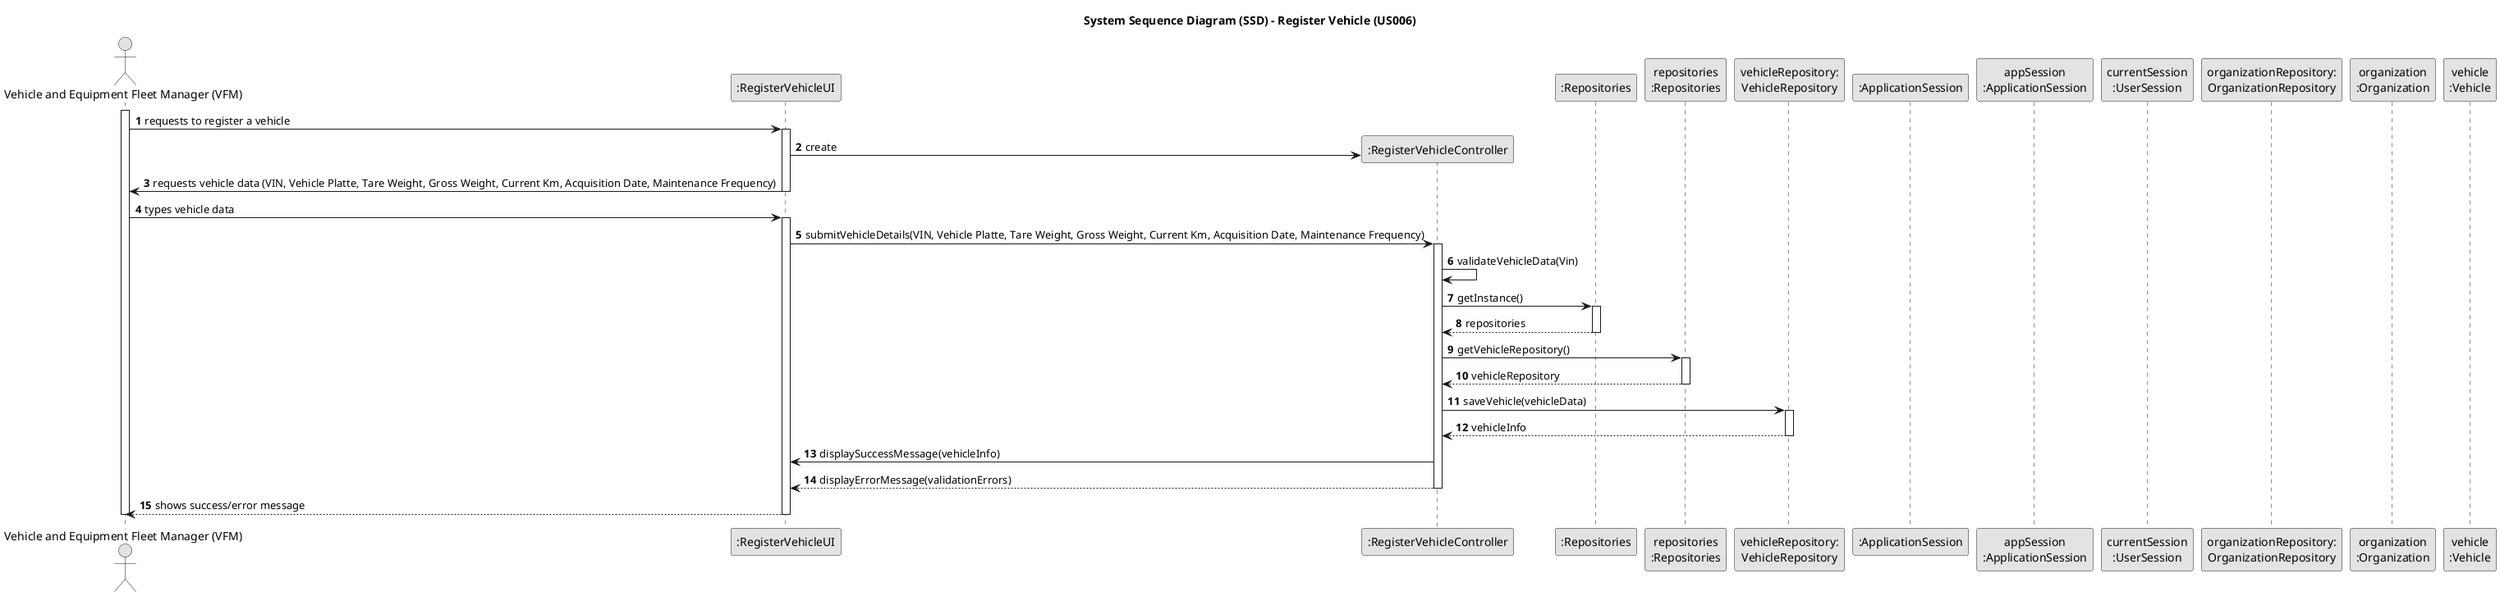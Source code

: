 @startuml
skinparam monochrome true
skinparam packageStyle rectangle
skinparam shadowing false

title System Sequence Diagram (SSD) - Register Vehicle (US006)

autonumber

'hide footbox
actor "Vehicle and Equipment Fleet Manager (VFM)" as VFM
participant ":RegisterVehicleUI" as UI
participant ":RegisterVehicleController" as CTRL
participant ":Repositories" as RepositorySingleton
participant "repositories\n:Repositories" as PLAT
participant "vehicleRepository:\nVehicleRepository" as VehicleRepository
participant ":ApplicationSession" as _APP
participant "appSession\n:ApplicationSession" as APP
participant "currentSession\n:UserSession" as SESSAO
participant "organizationRepository:\nOrganizationRepository" as OrganizationRepository
participant "organization\n:Organization" as ORG
participant "vehicle\n:Vehicle" as VEICULO

activate VFM

    VFM -> UI : requests to register a vehicle
    activate UI

                UI -> CTRL** : create

        UI -> VFM : requests vehicle data (VIN, Vehicle Platte, Tare Weight, Gross Weight, Current Km, Acquisition Date, Maintenance Frequency)
    deactivate UI

    VFM -> UI : types vehicle data
    activate UI


        UI -> CTRL : submitVehicleDetails(VIN, Vehicle Platte, Tare Weight, Gross Weight, Current Km, Acquisition Date, Maintenance Frequency)
        activate CTRL



            CTRL -> CTRL : validateVehicleData(Vin)
                CTRL -> RepositorySingleton : getInstance()
                activate RepositorySingleton

                    RepositorySingleton --> CTRL: repositories
                deactivate RepositorySingleton

                CTRL -> PLAT : getVehicleRepository()
                activate PLAT

                    PLAT --> CTRL: vehicleRepository
                deactivate PLAT

                CTRL -> VehicleRepository : saveVehicle(vehicleData)
                activate VehicleRepository

                    VehicleRepository --> CTRL : vehicleInfo
                deactivate VehicleRepository

                CTRL -> UI: displaySuccessMessage(vehicleInfo)
                CTRL --> UI: displayErrorMessage(validationErrors)

        deactivate CTRL

        UI --> VFM : shows success/error message
    deactivate UI

deactivate VFM

@enduml
